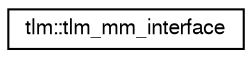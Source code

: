digraph "Graphical Class Hierarchy"
{
  edge [fontname="FreeSans",fontsize="10",labelfontname="FreeSans",labelfontsize="10"];
  node [fontname="FreeSans",fontsize="10",shape=record];
  rankdir="LR";
  Node0 [label="tlm::tlm_mm_interface",height=0.2,width=0.4,color="black", fillcolor="white", style="filled",URL="$a02475.html"];
}
